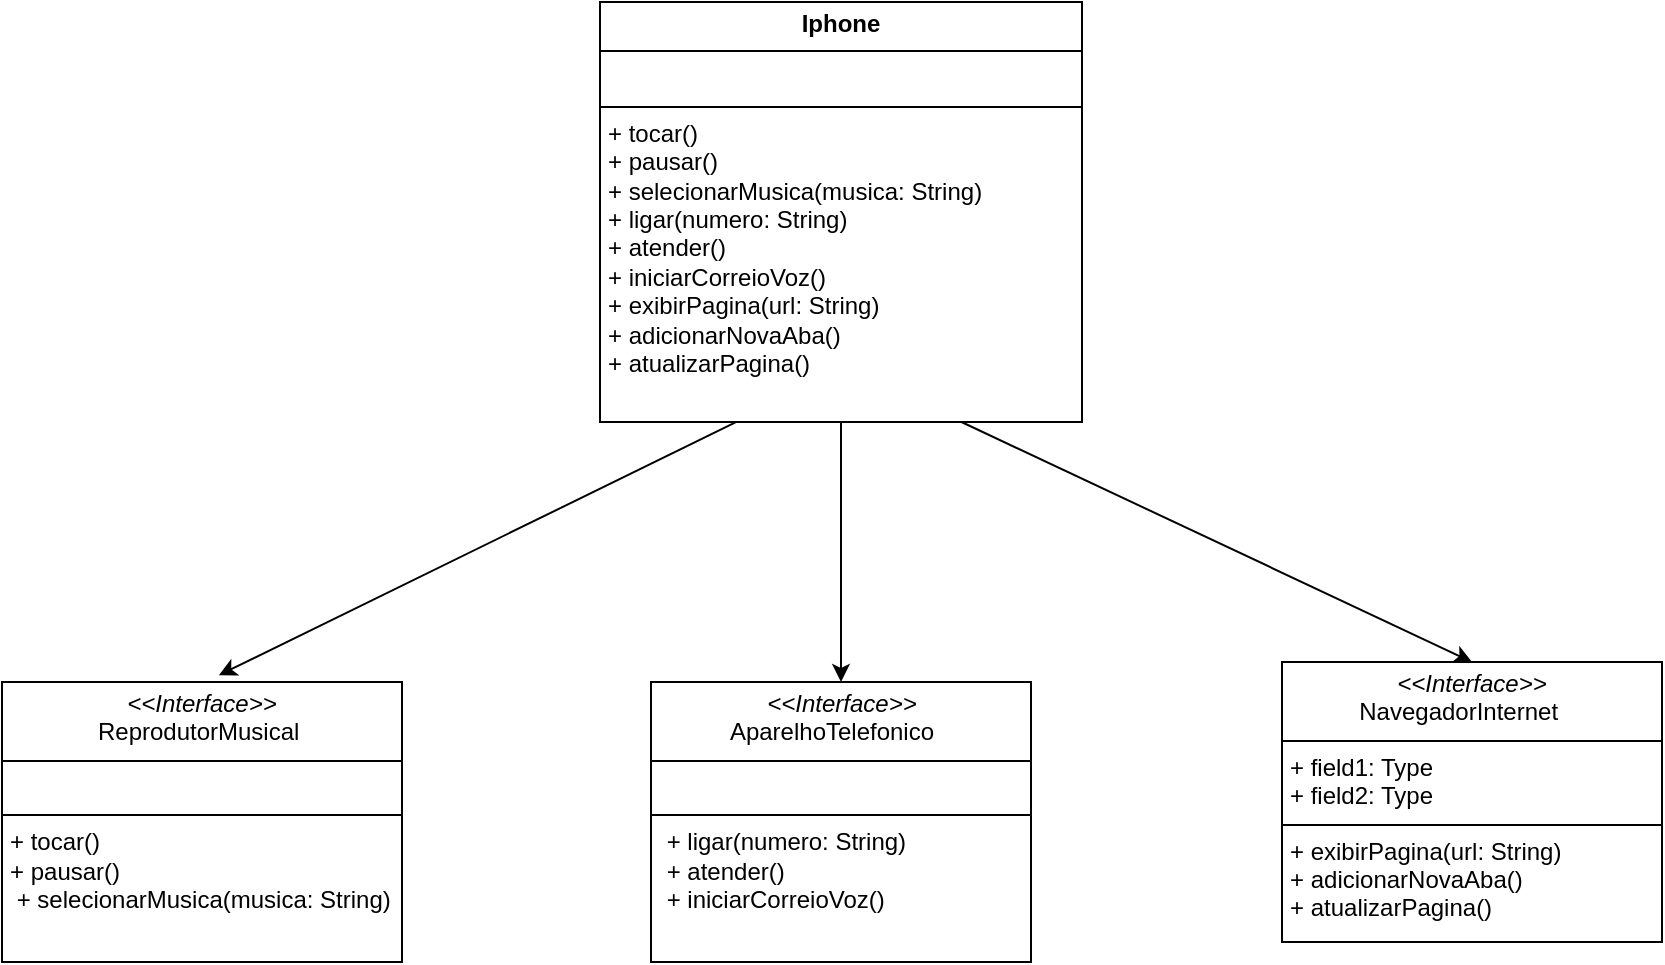 <mxfile version="24.6.4" type="device">
  <diagram id="CVo0S_Vb07gFcQE9_VYp" name="Página-1">
    <mxGraphModel dx="1050" dy="565" grid="1" gridSize="10" guides="1" tooltips="1" connect="1" arrows="1" fold="1" page="1" pageScale="1" pageWidth="827" pageHeight="1169" math="0" shadow="0">
      <root>
        <mxCell id="0" />
        <mxCell id="1" parent="0" />
        <mxCell id="615PoovWmrS9tsCC4vqY-1" value="&lt;p style=&quot;margin:0px;margin-top:4px;text-align:center;&quot;&gt;&lt;b&gt;Iphone&lt;/b&gt;&lt;/p&gt;&lt;hr size=&quot;1&quot; style=&quot;border-style:solid;&quot;&gt;&lt;p style=&quot;margin:0px;margin-left:4px;&quot;&gt;&lt;br&gt;&lt;/p&gt;&lt;hr size=&quot;1&quot; style=&quot;border-style:solid;&quot;&gt;&lt;p style=&quot;margin:0px;margin-left:4px;&quot;&gt;+ tocar()&amp;nbsp;&lt;br&gt;+ pausar()&amp;nbsp;&lt;br&gt;+ selecionarMusica(musica: String)&amp;nbsp;&lt;br&gt;+ ligar(numero: String)&amp;nbsp;&lt;br&gt;+ atender()&amp;nbsp;&lt;br&gt;+ iniciarCorreioVoz()&amp;nbsp;&lt;br&gt;+ exibirPagina(url: String)&amp;nbsp;&lt;br&gt;+ adicionarNovaAba()&amp;nbsp;&lt;br&gt;+ atualizarPagina()&amp;nbsp;&lt;br&gt;&lt;/p&gt;" style="verticalAlign=top;align=left;overflow=fill;html=1;whiteSpace=wrap;" vertex="1" parent="1">
          <mxGeometry x="319" y="30" width="241" height="210" as="geometry" />
        </mxCell>
        <mxCell id="615PoovWmrS9tsCC4vqY-2" value="&lt;p style=&quot;margin:0px;margin-top:4px;text-align:center;&quot;&gt;&lt;i&gt;&amp;lt;&amp;lt;Interface&amp;gt;&amp;gt;&lt;/i&gt;&lt;br&gt;&amp;nbsp;ReprodutorMusical&amp;nbsp;&amp;nbsp;&lt;br&gt;&lt;/p&gt;&lt;hr size=&quot;1&quot; style=&quot;border-style:solid;&quot;&gt;&lt;p style=&quot;margin:0px;margin-left:4px;&quot;&gt;&lt;br&gt;&lt;/p&gt;&lt;hr size=&quot;1&quot; style=&quot;border-style:solid;&quot;&gt;&lt;p style=&quot;margin:0px;margin-left:4px;&quot;&gt;+ tocar()&amp;nbsp;&lt;/p&gt;&lt;p style=&quot;margin:0px;margin-left:4px;&quot;&gt;+ pausar()&amp;nbsp;&lt;/p&gt;&lt;p style=&quot;margin:0px;margin-left:4px;&quot;&gt;&amp;nbsp;+ selecionarMusica(musica: String)&lt;br&gt;&lt;/p&gt;" style="verticalAlign=top;align=left;overflow=fill;html=1;whiteSpace=wrap;" vertex="1" parent="1">
          <mxGeometry x="20" y="370" width="200" height="140" as="geometry" />
        </mxCell>
        <mxCell id="615PoovWmrS9tsCC4vqY-3" value="&lt;p style=&quot;margin:0px;margin-top:4px;text-align:center;&quot;&gt;&lt;i&gt;&amp;lt;&amp;lt;Interface&amp;gt;&amp;gt;&lt;/i&gt;&lt;br&gt;NavegadorInternet&amp;nbsp; &amp;nbsp;&amp;nbsp;&lt;br&gt;&lt;/p&gt;&lt;hr size=&quot;1&quot; style=&quot;border-style:solid;&quot;&gt;&lt;p style=&quot;margin:0px;margin-left:4px;&quot;&gt;+ field1: Type&lt;br&gt;+ field2: Type&lt;/p&gt;&lt;hr size=&quot;1&quot; style=&quot;border-style:solid;&quot;&gt;&lt;p style=&quot;margin:0px;margin-left:4px;&quot;&gt;+ exibirPagina(url: String)&amp;nbsp;&amp;nbsp;&lt;/p&gt;&lt;p style=&quot;margin:0px;margin-left:4px;&quot;&gt;+ adicionarNovaAba()&amp;nbsp;&amp;nbsp;&lt;/p&gt;&lt;p style=&quot;margin:0px;margin-left:4px;&quot;&gt;+ atualizarPagina()&amp;nbsp; &amp;nbsp;&lt;br&gt;&lt;/p&gt;" style="verticalAlign=top;align=left;overflow=fill;html=1;whiteSpace=wrap;" vertex="1" parent="1">
          <mxGeometry x="660" y="360" width="190" height="140" as="geometry" />
        </mxCell>
        <mxCell id="615PoovWmrS9tsCC4vqY-4" value="&lt;p style=&quot;margin:0px;margin-top:4px;text-align:center;&quot;&gt;&lt;i&gt;&amp;lt;&amp;lt;Interface&amp;gt;&amp;gt;&lt;/i&gt;&lt;br&gt;AparelhoTelefonico&amp;nbsp; &amp;nbsp;&lt;br&gt;&lt;/p&gt;&lt;hr size=&quot;1&quot; style=&quot;border-style:solid;&quot;&gt;&lt;p style=&quot;margin:0px;margin-left:4px;&quot;&gt;&lt;br&gt;&lt;/p&gt;&lt;hr size=&quot;1&quot; style=&quot;border-style:solid;&quot;&gt;&lt;p style=&quot;margin:0px;margin-left:4px;&quot;&gt;&amp;nbsp;+ ligar(numero: String)&amp;nbsp;&lt;/p&gt;&lt;p style=&quot;margin:0px;margin-left:4px;&quot;&gt;&amp;nbsp;+ atender()&amp;nbsp;&lt;/p&gt;&lt;p style=&quot;margin:0px;margin-left:4px;&quot;&gt;&amp;nbsp;+ iniciarCorreioVoz()&lt;br&gt;&lt;/p&gt;" style="verticalAlign=top;align=left;overflow=fill;html=1;whiteSpace=wrap;" vertex="1" parent="1">
          <mxGeometry x="344.5" y="370" width="190" height="140" as="geometry" />
        </mxCell>
        <mxCell id="615PoovWmrS9tsCC4vqY-5" value="" style="endArrow=classic;html=1;rounded=0;entryX=0.542;entryY=-0.024;entryDx=0;entryDy=0;entryPerimeter=0;exitX=0.281;exitY=1.001;exitDx=0;exitDy=0;exitPerimeter=0;" edge="1" parent="1" source="615PoovWmrS9tsCC4vqY-1" target="615PoovWmrS9tsCC4vqY-2">
          <mxGeometry width="50" height="50" relative="1" as="geometry">
            <mxPoint x="390" y="320" as="sourcePoint" />
            <mxPoint x="440" y="270" as="targetPoint" />
          </mxGeometry>
        </mxCell>
        <mxCell id="615PoovWmrS9tsCC4vqY-6" value="" style="endArrow=classic;html=1;rounded=0;entryX=0.5;entryY=0;entryDx=0;entryDy=0;" edge="1" parent="1" source="615PoovWmrS9tsCC4vqY-1" target="615PoovWmrS9tsCC4vqY-4">
          <mxGeometry width="50" height="50" relative="1" as="geometry">
            <mxPoint x="397" y="250" as="sourcePoint" />
            <mxPoint x="138" y="377" as="targetPoint" />
          </mxGeometry>
        </mxCell>
        <mxCell id="615PoovWmrS9tsCC4vqY-8" value="" style="endArrow=classic;html=1;rounded=0;entryX=0.5;entryY=0;entryDx=0;entryDy=0;exitX=0.75;exitY=1;exitDx=0;exitDy=0;" edge="1" parent="1" source="615PoovWmrS9tsCC4vqY-1" target="615PoovWmrS9tsCC4vqY-3">
          <mxGeometry width="50" height="50" relative="1" as="geometry">
            <mxPoint x="600" y="260" as="sourcePoint" />
            <mxPoint x="601" y="388" as="targetPoint" />
          </mxGeometry>
        </mxCell>
      </root>
    </mxGraphModel>
  </diagram>
</mxfile>
